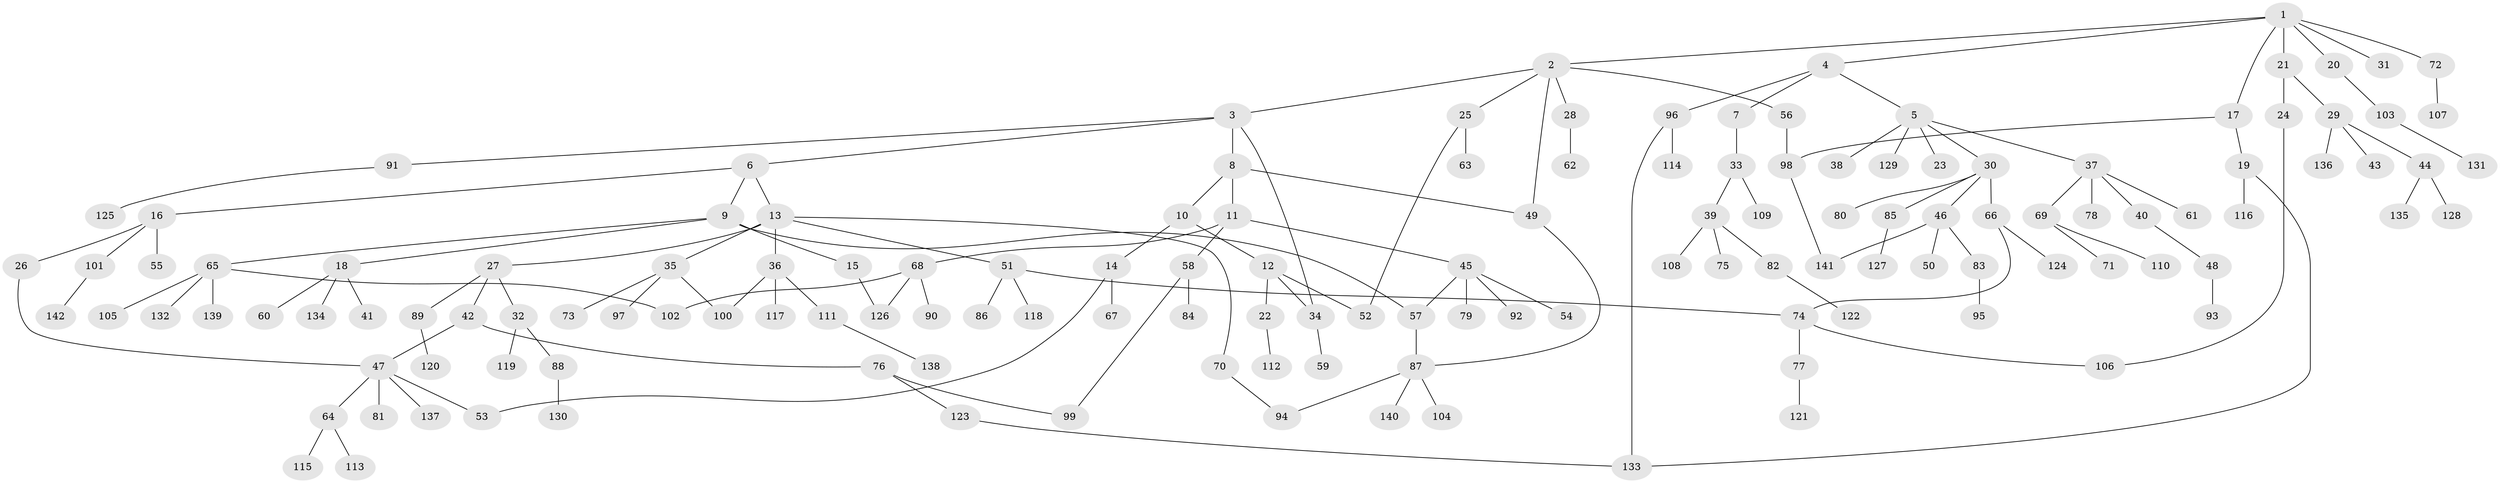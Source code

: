 // coarse degree distribution, {9: 0.010416666666666666, 6: 0.020833333333333332, 5: 0.0625, 8: 0.010416666666666666, 3: 0.15625, 4: 0.11458333333333333, 2: 0.1875, 1: 0.4375}
// Generated by graph-tools (version 1.1) at 2025/41/03/06/25 10:41:30]
// undirected, 142 vertices, 159 edges
graph export_dot {
graph [start="1"]
  node [color=gray90,style=filled];
  1;
  2;
  3;
  4;
  5;
  6;
  7;
  8;
  9;
  10;
  11;
  12;
  13;
  14;
  15;
  16;
  17;
  18;
  19;
  20;
  21;
  22;
  23;
  24;
  25;
  26;
  27;
  28;
  29;
  30;
  31;
  32;
  33;
  34;
  35;
  36;
  37;
  38;
  39;
  40;
  41;
  42;
  43;
  44;
  45;
  46;
  47;
  48;
  49;
  50;
  51;
  52;
  53;
  54;
  55;
  56;
  57;
  58;
  59;
  60;
  61;
  62;
  63;
  64;
  65;
  66;
  67;
  68;
  69;
  70;
  71;
  72;
  73;
  74;
  75;
  76;
  77;
  78;
  79;
  80;
  81;
  82;
  83;
  84;
  85;
  86;
  87;
  88;
  89;
  90;
  91;
  92;
  93;
  94;
  95;
  96;
  97;
  98;
  99;
  100;
  101;
  102;
  103;
  104;
  105;
  106;
  107;
  108;
  109;
  110;
  111;
  112;
  113;
  114;
  115;
  116;
  117;
  118;
  119;
  120;
  121;
  122;
  123;
  124;
  125;
  126;
  127;
  128;
  129;
  130;
  131;
  132;
  133;
  134;
  135;
  136;
  137;
  138;
  139;
  140;
  141;
  142;
  1 -- 2;
  1 -- 4;
  1 -- 17;
  1 -- 20;
  1 -- 21;
  1 -- 31;
  1 -- 72;
  2 -- 3;
  2 -- 25;
  2 -- 28;
  2 -- 56;
  2 -- 49;
  3 -- 6;
  3 -- 8;
  3 -- 91;
  3 -- 34;
  4 -- 5;
  4 -- 7;
  4 -- 96;
  5 -- 23;
  5 -- 30;
  5 -- 37;
  5 -- 38;
  5 -- 129;
  6 -- 9;
  6 -- 13;
  6 -- 16;
  7 -- 33;
  8 -- 10;
  8 -- 11;
  8 -- 49;
  9 -- 15;
  9 -- 18;
  9 -- 57;
  9 -- 65;
  10 -- 12;
  10 -- 14;
  11 -- 45;
  11 -- 58;
  11 -- 68;
  12 -- 22;
  12 -- 34;
  12 -- 52;
  13 -- 27;
  13 -- 35;
  13 -- 36;
  13 -- 51;
  13 -- 70;
  14 -- 67;
  14 -- 53;
  15 -- 126;
  16 -- 26;
  16 -- 55;
  16 -- 101;
  17 -- 19;
  17 -- 98;
  18 -- 41;
  18 -- 60;
  18 -- 134;
  19 -- 116;
  19 -- 133;
  20 -- 103;
  21 -- 24;
  21 -- 29;
  22 -- 112;
  24 -- 106;
  25 -- 63;
  25 -- 52;
  26 -- 47;
  27 -- 32;
  27 -- 42;
  27 -- 89;
  28 -- 62;
  29 -- 43;
  29 -- 44;
  29 -- 136;
  30 -- 46;
  30 -- 66;
  30 -- 80;
  30 -- 85;
  32 -- 88;
  32 -- 119;
  33 -- 39;
  33 -- 109;
  34 -- 59;
  35 -- 73;
  35 -- 97;
  35 -- 100;
  36 -- 100;
  36 -- 111;
  36 -- 117;
  37 -- 40;
  37 -- 61;
  37 -- 69;
  37 -- 78;
  39 -- 75;
  39 -- 82;
  39 -- 108;
  40 -- 48;
  42 -- 76;
  42 -- 47;
  44 -- 128;
  44 -- 135;
  45 -- 54;
  45 -- 79;
  45 -- 92;
  45 -- 57;
  46 -- 50;
  46 -- 83;
  46 -- 141;
  47 -- 53;
  47 -- 64;
  47 -- 81;
  47 -- 137;
  48 -- 93;
  49 -- 87;
  51 -- 74;
  51 -- 86;
  51 -- 118;
  56 -- 98;
  57 -- 87;
  58 -- 84;
  58 -- 99;
  64 -- 113;
  64 -- 115;
  65 -- 105;
  65 -- 132;
  65 -- 139;
  65 -- 102;
  66 -- 124;
  66 -- 74;
  68 -- 90;
  68 -- 102;
  68 -- 126;
  69 -- 71;
  69 -- 110;
  70 -- 94;
  72 -- 107;
  74 -- 77;
  74 -- 106;
  76 -- 123;
  76 -- 99;
  77 -- 121;
  82 -- 122;
  83 -- 95;
  85 -- 127;
  87 -- 94;
  87 -- 104;
  87 -- 140;
  88 -- 130;
  89 -- 120;
  91 -- 125;
  96 -- 114;
  96 -- 133;
  98 -- 141;
  101 -- 142;
  103 -- 131;
  111 -- 138;
  123 -- 133;
}
